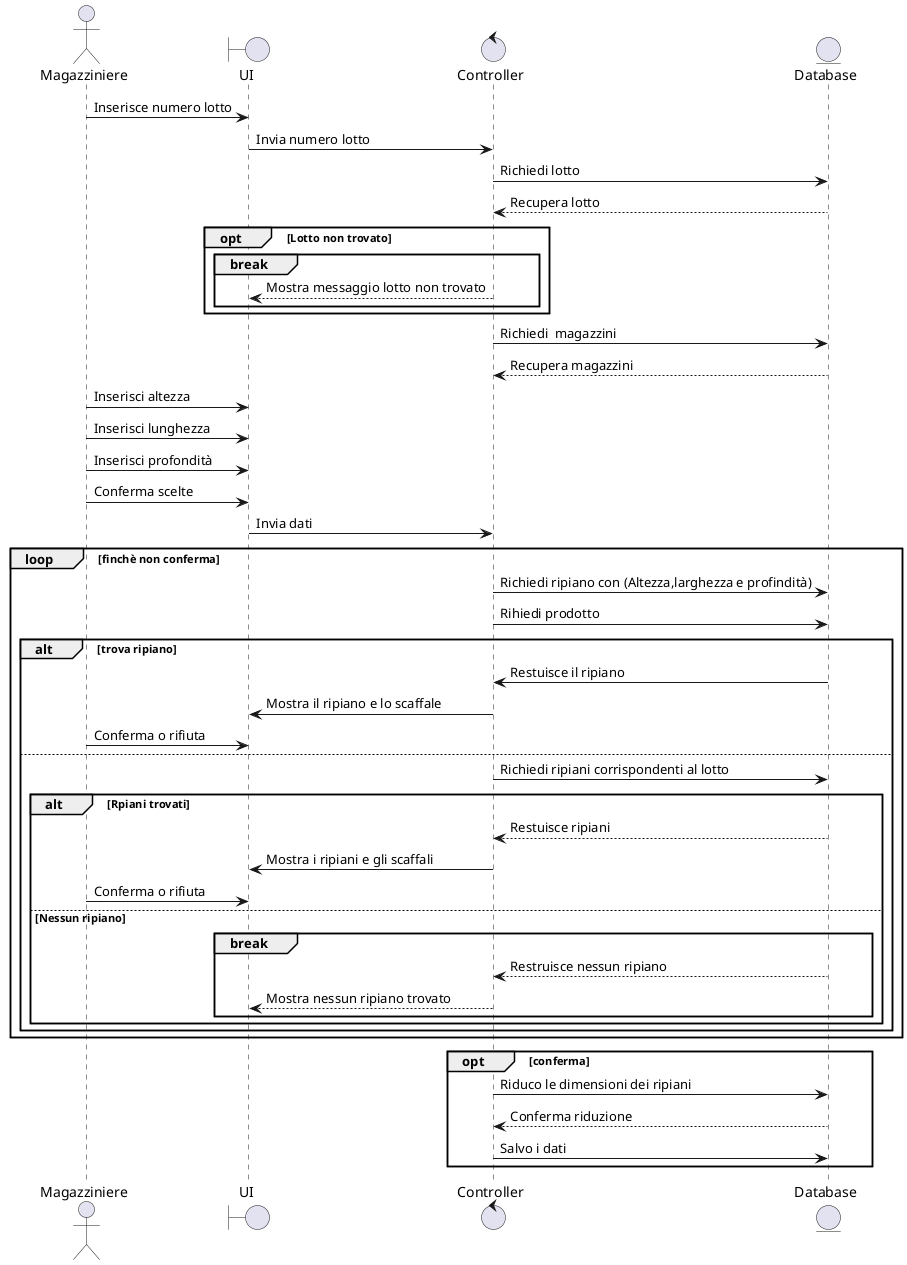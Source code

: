 @startuml
actor Magazziniere as M
boundary  UI as UI
control Controller as S
entity Database as D
M->UI:Inserisce numero lotto
UI->S:Invia numero lotto
S->D:Richiedi lotto
D-->S:Recupera lotto
opt Lotto non trovato
break
S-->UI:Mostra messaggio lotto non trovato
end
end
S->D:Richiedi  magazzini
D-->S:Recupera magazzini
M->UI:Inserisci altezza
M->UI:Inserisci lunghezza
M->UI:Inserisci profondità
M->UI:Conferma scelte
UI->S:Invia dati
loop finchè non conferma
S->D:Richiedi ripiano con (Altezza,larghezza e profindità)
S->D:Rihiedi prodotto
alt trova ripiano
D->S:Restuisce il ripiano
S->UI:Mostra il ripiano e lo scaffale
M->UI:Conferma o rifiuta

else
S->D:Richiedi ripiani corrispondenti al lotto
alt Rpiani trovati
D-->S:Restuisce ripiani
S->UI:Mostra i ripiani e gli scaffali
M->UI:Conferma o rifiuta
else Nessun ripiano

break
D-->S:Restruisce nessun ripiano
S-->UI:Mostra nessun ripiano trovato
end
end
end
end
opt conferma
S->D:Riduco le dimensioni dei ripiani
D-->S:Conferma riduzione
S->D:Salvo i dati

end
@enduml
